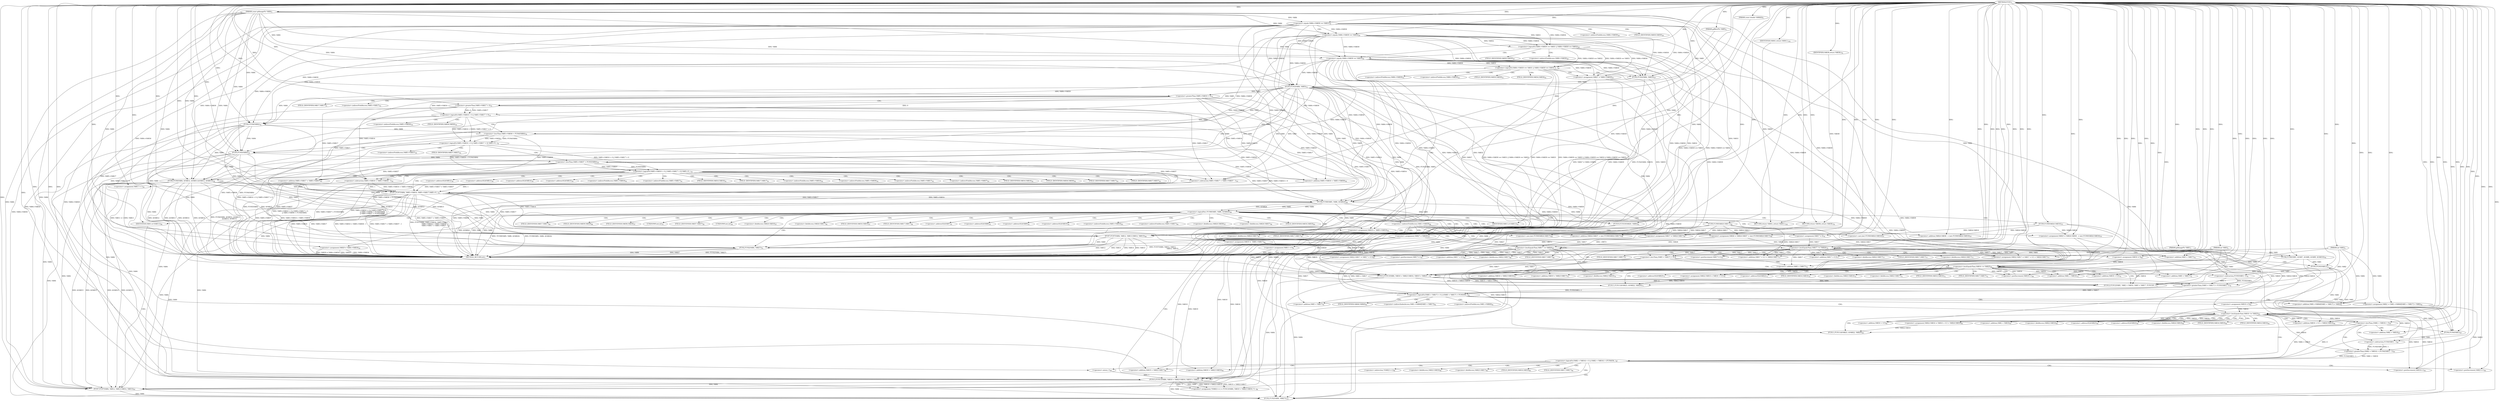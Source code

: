 digraph "FUN1" {  
"8" [label = <(METHOD,FUN1)<SUB>1</SUB>> ]
"413" [label = <(METHOD_RETURN,int)<SUB>1</SUB>> ]
"9" [label = <(PARAM,gdImagePtr VAR1)<SUB>1</SUB>> ]
"10" [label = <(PARAM,int VAR2)<SUB>2</SUB>> ]
"11" [label = <(PARAM,int VAR3)<SUB>2</SUB>> ]
"12" [label = <(PARAM,const gdImagePtr VAR4)<SUB>3</SUB>> ]
"13" [label = <(PARAM,gdRectPtr VAR5)<SUB>4</SUB>> ]
"14" [label = <(PARAM,const double VAR6[6])<SUB>5</SUB>> ]
"21" [label = <(&lt;operator&gt;.assignment,VAR11 = 0)<SUB>8</SUB>> ]
"40" [label = <(&lt;operator&gt;.assignment,VAR27 = VAR28)<SUB>16</SUB>> ]
"76" [label = <(FUN3,FUN3(VAR4, VAR5))<SUB>31</SUB>> ]
"167" [label = <(FUN6,FUN6(VAR1, &amp;VAR7, &amp;VAR8, &amp;VAR9, &amp;VAR10))<SUB>55</SUB>> ]
"177" [label = <(&lt;operator&gt;.assignment,VAR25 = VAR24.VAR36  + (int) FUN9(VAR24.VAR16))<SUB>57</SUB>> ]
"189" [label = <(&lt;operator&gt;.assignment,VAR26 = VAR24.VAR37 + (int) FUN9(VAR24.VAR17))<SUB>58</SUB>> ]
"201" [label = <(FUN10,FUN10(VAR20, VAR6))<SUB>61</SUB>> ]
"204" [label = <(&lt;operator&gt;.assignment,VAR18 =  VAR5-&gt;VAR16)<SUB>63</SUB>> ]
"209" [label = <(&lt;operator&gt;.assignment,VAR19 =  VAR5-&gt;VAR17)<SUB>64</SUB>> ]
"408" [label = <(FUN2,FUN2(VAR4, VAR27))<SUB>101</SUB>> ]
"411" [label = <(RETURN,return VAR41;,return VAR41;)<SUB>102</SUB>> ]
"45" [label = <(&lt;operator&gt;.logicalOr,VAR4-&gt;VAR30 == VAR31 || VAR4-&gt;VAR30 == VAR32 ||...)<SUB>20</SUB>> ]
"80" [label = <(&lt;operator&gt;.logicalOr,VAR5-&gt;VAR16 &gt; 0 || VAR5-&gt;VAR17 &gt; 0
| VAR5-&gt;V...)<SUB>33</SUB>> ]
"146" [label = <(&lt;operator&gt;.logicalNot,!FUN8(VAR5, VAR6, &amp;VAR24))<SUB>46</SUB>> ]
"400" [label = <(IDENTIFIER,VAR11,if (VAR11))<SUB>96</SUB>> ]
"412" [label = <(IDENTIFIER,VAR41,return VAR41;)<SUB>102</SUB>> ]
"63" [label = <(&lt;operator&gt;.assignment,VAR27 = VAR4-&gt;VAR30)<SUB>21</SUB>> ]
"68" [label = <(&lt;operator&gt;.assignment,VAR29 = VAR4-&gt;VAR34)<SUB>22</SUB>> ]
"73" [label = <(FUN2,FUN2(VAR4, VAR35))<SUB>27</SUB>> ]
"106" [label = <(&lt;operator&gt;.assignment,VAR11 = 1)<SUB>36</SUB>> ]
"109" [label = <(FUN6,FUN6(VAR4, &amp;VAR12, &amp;VAR13,
		&amp;VAR14, &amp;VAR15))<SUB>38</SUB>> ]
"119" [label = <(FUN7,FUN7(VAR4, VAR5-&gt;VAR16, VAR5-&gt;VAR17,
			VAR5-&gt;V...)<SUB>41</SUB>> ]
"162" [label = <(FUN2,FUN2(VAR4, VAR27))<SUB>51</SUB>> ]
"165" [label = <(RETURN,return VAR38;,return VAR38;)<SUB>52</SUB>> ]
"179" [label = <(&lt;operator&gt;.addition,VAR24.VAR36  + (int) FUN9(VAR24.VAR16))<SUB>57</SUB>> ]
"191" [label = <(&lt;operator&gt;.addition,VAR24.VAR37 + (int) FUN9(VAR24.VAR17))<SUB>58</SUB>> ]
"402" [label = <(FUN7,FUN7(VAR4, VAR12, VAR13,
				VAR14, VAR15))<SUB>97</SUB>> ]
"46" [label = <(&lt;operator&gt;.logicalOr,VAR4-&gt;VAR30 == VAR31 || VAR4-&gt;VAR30 == VAR32)<SUB>20</SUB>> ]
"57" [label = <(&lt;operator&gt;.equals,VAR4-&gt;VAR30 == VAR33)<SUB>20</SUB>> ]
"81" [label = <(&lt;operator&gt;.logicalOr,VAR5-&gt;VAR16 &gt; 0 || VAR5-&gt;VAR17 &gt; 0
| VAR5-&gt;V...)<SUB>33</SUB>> ]
"99" [label = <(&lt;operator&gt;.lessThan,VAR5-&gt;VAR37 &lt; FUN5(VAR4))<SUB>35</SUB>> ]
"147" [label = <(FUN8,FUN8(VAR5, VAR6, &amp;VAR24))<SUB>46</SUB>> ]
"154" [label = <(IDENTIFIER,VAR11,if (VAR11))<SUB>47</SUB>> ]
"166" [label = <(IDENTIFIER,VAR38,return VAR38;)<SUB>52</SUB>> ]
"183" [label = <(&lt;operator&gt;.cast,(int) FUN9(VAR24.VAR16))<SUB>57</SUB>> ]
"195" [label = <(&lt;operator&gt;.cast,(int) FUN9(VAR24.VAR17))<SUB>58</SUB>> ]
"226" [label = <(&lt;operator&gt;.lessEqualsThan,VAR17 &lt;= VAR26)<SUB>67</SUB>> ]
"229" [label = <(&lt;operator&gt;.postIncrement,VAR17++)<SUB>67</SUB>> ]
"47" [label = <(&lt;operator&gt;.equals,VAR4-&gt;VAR30 == VAR31)<SUB>20</SUB>> ]
"52" [label = <(&lt;operator&gt;.equals,VAR4-&gt;VAR30 == VAR32)<SUB>20</SUB>> ]
"82" [label = <(&lt;operator&gt;.logicalOr,VAR5-&gt;VAR16 &gt; 0 || VAR5-&gt;VAR17 &gt; 0)<SUB>33</SUB>> ]
"93" [label = <(&lt;operator&gt;.lessThan,VAR5-&gt;VAR36 &lt; FUN4(VAR4))<SUB>34</SUB>> ]
"103" [label = <(FUN5,FUN5(VAR4))<SUB>35</SUB>> ]
"127" [label = <(&lt;operator&gt;.subtraction,VAR5-&gt;VAR16 + VAR5-&gt;VAR36 - 1)<SUB>42</SUB>> ]
"136" [label = <(&lt;operator&gt;.subtraction,VAR5-&gt;VAR17 + VAR5-&gt;VAR37 - 1)<SUB>43</SUB>> ]
"156" [label = <(FUN7,FUN7(VAR4, VAR12, VAR13,
					VAR14, VAR15))<SUB>48</SUB>> ]
"185" [label = <(FUN9,FUN9(VAR24.VAR16))<SUB>57</SUB>> ]
"197" [label = <(FUN9,FUN9(VAR24.VAR17))<SUB>58</SUB>> ]
"221" [label = <(&lt;operator&gt;.assignment,VAR17 = VAR24.VAR17)<SUB>67</SUB>> ]
"232" [label = <(&lt;operator&gt;.assignment,VAR22.VAR17 = VAR17 + 0.5)<SUB>68</SUB>> ]
"291" [label = <(&lt;operator&gt;.lessEqualsThan,VAR17 &lt;= VAR26)<SUB>76</SUB>> ]
"294" [label = <(&lt;operator&gt;.postIncrement,VAR17++)<SUB>76</SUB>> ]
"83" [label = <(&lt;operator&gt;.greaterThan,VAR5-&gt;VAR16 &gt; 0)<SUB>33</SUB>> ]
"88" [label = <(&lt;operator&gt;.greaterThan,VAR5-&gt;VAR17 &gt; 0)<SUB>33</SUB>> ]
"97" [label = <(FUN4,FUN4(VAR4))<SUB>34</SUB>> ]
"128" [label = <(&lt;operator&gt;.addition,VAR5-&gt;VAR16 + VAR5-&gt;VAR36)<SUB>42</SUB>> ]
"137" [label = <(&lt;operator&gt;.addition,VAR5-&gt;VAR17 + VAR5-&gt;VAR37)<SUB>43</SUB>> ]
"244" [label = <(&lt;operator&gt;.lessEqualsThan,VAR16 &lt;= VAR25)<SUB>69</SUB>> ]
"247" [label = <(&lt;operator&gt;.postIncrement,VAR16++)<SUB>69</SUB>> ]
"288" [label = <(&lt;operator&gt;.assignment,VAR17 = 0)<SUB>76</SUB>> ]
"297" [label = <(&lt;operator&gt;.assignment,VAR22.VAR17 = VAR17 + 0.5 + VAR24.VAR17)<SUB>77</SUB>> ]
"325" [label = <(&lt;operator&gt;.assignment,VAR21 = VAR1-&gt;VAR40[VAR3 + VAR17] + VAR2)<SUB>81</SUB>> ]
"236" [label = <(&lt;operator&gt;.addition,VAR17 + 0.5)<SUB>68</SUB>> ]
"241" [label = <(&lt;operator&gt;.assignment,VAR16 = 0)<SUB>69</SUB>> ]
"250" [label = <(&lt;operator&gt;.assignment,VAR22.VAR16 = VAR16 + 0.5)<SUB>70</SUB>> ]
"257" [label = <(FUN11,FUN11(&amp;VAR23, &amp;VAR22, VAR20))<SUB>71</SUB>> ]
"263" [label = <(FUN12,FUN12(VAR1, VAR2 + VAR16, VAR3 + VAR17, FUN13(V...)<SUB>72</SUB>> ]
"309" [label = <(&lt;operator&gt;.logicalOr,(VAR3 + VAR17) &lt; 0 || ((VAR3 + VAR17) &gt; FUN5(VA...)<SUB>78</SUB>> ]
"341" [label = <(&lt;operator&gt;.lessEqualsThan,VAR16 &lt;= VAR25)<SUB>83</SUB>> ]
"344" [label = <(&lt;operator&gt;.postIncrement,VAR16++)<SUB>83</SUB>> ]
"301" [label = <(&lt;operator&gt;.addition,VAR17 + 0.5 + VAR24.VAR17)<SUB>77</SUB>> ]
"327" [label = <(&lt;operator&gt;.addition,VAR1-&gt;VAR40[VAR3 + VAR17] + VAR2)<SUB>81</SUB>> ]
"338" [label = <(&lt;operator&gt;.assignment,VAR16 = 0)<SUB>83</SUB>> ]
"347" [label = <(&lt;operator&gt;.assignment,VAR22.VAR16 = VAR16 + 0.5 + VAR24.VAR16)<SUB>84</SUB>> ]
"358" [label = <(FUN11,FUN11(&amp;VAR23, &amp;VAR22, VAR20))<SUB>85</SUB>> ]
"381" [label = <(&lt;operator&gt;.assignment,*(VAR21++) = FUN13(VAR4, VAR18 + VAR23.VAR16, V...)<SUB>90</SUB>> ]
"254" [label = <(&lt;operator&gt;.addition,VAR16 + 0.5)<SUB>70</SUB>> ]
"265" [label = <(&lt;operator&gt;.addition,VAR2 + VAR16)<SUB>72</SUB>> ]
"268" [label = <(&lt;operator&gt;.addition,VAR3 + VAR17)<SUB>72</SUB>> ]
"271" [label = <(FUN13,FUN13(VAR4, VAR18 + VAR23.VAR16, VAR19 + VAR23....)<SUB>72</SUB>> ]
"302" [label = <(&lt;operator&gt;.addition,VAR17 + 0.5)<SUB>77</SUB>> ]
"310" [label = <(&lt;operator&gt;.lessThan,(VAR3 + VAR17) &lt; 0)<SUB>78</SUB>> ]
"315" [label = <(&lt;operator&gt;.greaterThan,(VAR3 + VAR17) &gt; FUN5(VAR1) -1)<SUB>78</SUB>> ]
"365" [label = <(&lt;operator&gt;.logicalOr,(VAR2 + VAR16) &lt; 0 || (VAR2 + VAR16) &gt; (FUN4(VA...)<SUB>87</SUB>> ]
"273" [label = <(&lt;operator&gt;.addition,VAR18 + VAR23.VAR16)<SUB>72</SUB>> ]
"278" [label = <(&lt;operator&gt;.addition,VAR19 + VAR23.VAR17)<SUB>72</SUB>> ]
"311" [label = <(&lt;operator&gt;.addition,VAR3 + VAR17)<SUB>78</SUB>> ]
"316" [label = <(&lt;operator&gt;.addition,VAR3 + VAR17)<SUB>78</SUB>> ]
"319" [label = <(&lt;operator&gt;.subtraction,FUN5(VAR1) -1)<SUB>78</SUB>> ]
"332" [label = <(&lt;operator&gt;.addition,VAR3 + VAR17)<SUB>81</SUB>> ]
"351" [label = <(&lt;operator&gt;.addition,VAR16 + 0.5 + VAR24.VAR16)<SUB>84</SUB>> ]
"385" [label = <(FUN13,FUN13(VAR4, VAR18 + VAR23.VAR16, VAR19 + VAR23....)<SUB>90</SUB>> ]
"320" [label = <(FUN5,FUN5(VAR1))<SUB>78</SUB>> ]
"352" [label = <(&lt;operator&gt;.addition,VAR16 + 0.5)<SUB>84</SUB>> ]
"366" [label = <(&lt;operator&gt;.lessThan,(VAR2 + VAR16) &lt; 0)<SUB>87</SUB>> ]
"371" [label = <(&lt;operator&gt;.greaterThan,(VAR2 + VAR16) &gt; (FUN4(VAR1) - 1))<SUB>87</SUB>> ]
"383" [label = <(&lt;operator&gt;.postIncrement,VAR21++)<SUB>90</SUB>> ]
"387" [label = <(&lt;operator&gt;.addition,VAR18 + VAR23.VAR16)<SUB>90</SUB>> ]
"392" [label = <(&lt;operator&gt;.addition,VAR19 + VAR23.VAR17)<SUB>90</SUB>> ]
"397" [label = <(&lt;operator&gt;.minus,-1)<SUB>90</SUB>> ]
"367" [label = <(&lt;operator&gt;.addition,VAR2 + VAR16)<SUB>87</SUB>> ]
"372" [label = <(&lt;operator&gt;.addition,VAR2 + VAR16)<SUB>87</SUB>> ]
"375" [label = <(&lt;operator&gt;.subtraction,FUN4(VAR1) - 1)<SUB>87</SUB>> ]
"376" [label = <(FUN4,FUN4(VAR1))<SUB>87</SUB>> ]
"169" [label = <(&lt;operator&gt;.addressOf,&amp;VAR7)<SUB>55</SUB>> ]
"171" [label = <(&lt;operator&gt;.addressOf,&amp;VAR8)<SUB>55</SUB>> ]
"173" [label = <(&lt;operator&gt;.addressOf,&amp;VAR9)<SUB>55</SUB>> ]
"175" [label = <(&lt;operator&gt;.addressOf,&amp;VAR10)<SUB>55</SUB>> ]
"206" [label = <(&lt;operator&gt;.indirectFieldAccess,VAR5-&gt;VAR16)<SUB>63</SUB>> ]
"211" [label = <(&lt;operator&gt;.indirectFieldAccess,VAR5-&gt;VAR17)<SUB>64</SUB>> ]
"215" [label = <(&lt;operator&gt;.indirectFieldAccess,VAR1-&gt;VAR39)<SUB>66</SUB>> ]
"180" [label = <(&lt;operator&gt;.fieldAccess,VAR24.VAR36)<SUB>57</SUB>> ]
"192" [label = <(&lt;operator&gt;.fieldAccess,VAR24.VAR37)<SUB>58</SUB>> ]
"208" [label = <(FIELD_IDENTIFIER,VAR16,VAR16)<SUB>63</SUB>> ]
"213" [label = <(FIELD_IDENTIFIER,VAR17,VAR17)<SUB>64</SUB>> ]
"217" [label = <(FIELD_IDENTIFIER,VAR39,VAR39)<SUB>66</SUB>> ]
"58" [label = <(&lt;operator&gt;.indirectFieldAccess,VAR4-&gt;VAR30)<SUB>20</SUB>> ]
"65" [label = <(&lt;operator&gt;.indirectFieldAccess,VAR4-&gt;VAR30)<SUB>21</SUB>> ]
"70" [label = <(&lt;operator&gt;.indirectFieldAccess,VAR4-&gt;VAR34)<SUB>22</SUB>> ]
"100" [label = <(&lt;operator&gt;.indirectFieldAccess,VAR5-&gt;VAR37)<SUB>35</SUB>> ]
"111" [label = <(&lt;operator&gt;.addressOf,&amp;VAR12)<SUB>38</SUB>> ]
"113" [label = <(&lt;operator&gt;.addressOf,&amp;VAR13)<SUB>38</SUB>> ]
"115" [label = <(&lt;operator&gt;.addressOf,&amp;VAR14)<SUB>39</SUB>> ]
"117" [label = <(&lt;operator&gt;.addressOf,&amp;VAR15)<SUB>39</SUB>> ]
"121" [label = <(&lt;operator&gt;.indirectFieldAccess,VAR5-&gt;VAR16)<SUB>41</SUB>> ]
"124" [label = <(&lt;operator&gt;.indirectFieldAccess,VAR5-&gt;VAR17)<SUB>41</SUB>> ]
"182" [label = <(FIELD_IDENTIFIER,VAR36,VAR36)<SUB>57</SUB>> ]
"184" [label = <(UNKNOWN,int,int)<SUB>57</SUB>> ]
"194" [label = <(FIELD_IDENTIFIER,VAR37,VAR37)<SUB>58</SUB>> ]
"196" [label = <(UNKNOWN,int,int)<SUB>58</SUB>> ]
"53" [label = <(&lt;operator&gt;.indirectFieldAccess,VAR4-&gt;VAR30)<SUB>20</SUB>> ]
"60" [label = <(FIELD_IDENTIFIER,VAR30,VAR30)<SUB>20</SUB>> ]
"67" [label = <(FIELD_IDENTIFIER,VAR30,VAR30)<SUB>21</SUB>> ]
"72" [label = <(FIELD_IDENTIFIER,VAR34,VAR34)<SUB>22</SUB>> ]
"94" [label = <(&lt;operator&gt;.indirectFieldAccess,VAR5-&gt;VAR36)<SUB>34</SUB>> ]
"102" [label = <(FIELD_IDENTIFIER,VAR37,VAR37)<SUB>35</SUB>> ]
"123" [label = <(FIELD_IDENTIFIER,VAR16,VAR16)<SUB>41</SUB>> ]
"126" [label = <(FIELD_IDENTIFIER,VAR17,VAR17)<SUB>41</SUB>> ]
"186" [label = <(&lt;operator&gt;.fieldAccess,VAR24.VAR16)<SUB>57</SUB>> ]
"198" [label = <(&lt;operator&gt;.fieldAccess,VAR24.VAR17)<SUB>58</SUB>> ]
"55" [label = <(FIELD_IDENTIFIER,VAR30,VAR30)<SUB>20</SUB>> ]
"89" [label = <(&lt;operator&gt;.indirectFieldAccess,VAR5-&gt;VAR17)<SUB>33</SUB>> ]
"96" [label = <(FIELD_IDENTIFIER,VAR36,VAR36)<SUB>34</SUB>> ]
"129" [label = <(&lt;operator&gt;.indirectFieldAccess,VAR5-&gt;VAR16)<SUB>42</SUB>> ]
"132" [label = <(&lt;operator&gt;.indirectFieldAccess,VAR5-&gt;VAR36)<SUB>42</SUB>> ]
"138" [label = <(&lt;operator&gt;.indirectFieldAccess,VAR5-&gt;VAR17)<SUB>43</SUB>> ]
"141" [label = <(&lt;operator&gt;.indirectFieldAccess,VAR5-&gt;VAR37)<SUB>43</SUB>> ]
"188" [label = <(FIELD_IDENTIFIER,VAR16,VAR16)<SUB>57</SUB>> ]
"200" [label = <(FIELD_IDENTIFIER,VAR17,VAR17)<SUB>58</SUB>> ]
"223" [label = <(&lt;operator&gt;.fieldAccess,VAR24.VAR17)<SUB>67</SUB>> ]
"233" [label = <(&lt;operator&gt;.fieldAccess,VAR22.VAR17)<SUB>68</SUB>> ]
"91" [label = <(FIELD_IDENTIFIER,VAR17,VAR17)<SUB>33</SUB>> ]
"131" [label = <(FIELD_IDENTIFIER,VAR16,VAR16)<SUB>42</SUB>> ]
"134" [label = <(FIELD_IDENTIFIER,VAR36,VAR36)<SUB>42</SUB>> ]
"140" [label = <(FIELD_IDENTIFIER,VAR17,VAR17)<SUB>43</SUB>> ]
"143" [label = <(FIELD_IDENTIFIER,VAR37,VAR37)<SUB>43</SUB>> ]
"225" [label = <(FIELD_IDENTIFIER,VAR17,VAR17)<SUB>67</SUB>> ]
"235" [label = <(FIELD_IDENTIFIER,VAR17,VAR17)<SUB>68</SUB>> ]
"298" [label = <(&lt;operator&gt;.fieldAccess,VAR22.VAR17)<SUB>77</SUB>> ]
"251" [label = <(&lt;operator&gt;.fieldAccess,VAR22.VAR16)<SUB>70</SUB>> ]
"258" [label = <(&lt;operator&gt;.addressOf,&amp;VAR23)<SUB>71</SUB>> ]
"260" [label = <(&lt;operator&gt;.addressOf,&amp;VAR22)<SUB>71</SUB>> ]
"300" [label = <(FIELD_IDENTIFIER,VAR17,VAR17)<SUB>77</SUB>> ]
"305" [label = <(&lt;operator&gt;.fieldAccess,VAR24.VAR17)<SUB>77</SUB>> ]
"328" [label = <(&lt;operator&gt;.indirectIndexAccess,VAR1-&gt;VAR40[VAR3 + VAR17])<SUB>81</SUB>> ]
"253" [label = <(FIELD_IDENTIFIER,VAR16,VAR16)<SUB>70</SUB>> ]
"307" [label = <(FIELD_IDENTIFIER,VAR17,VAR17)<SUB>77</SUB>> ]
"329" [label = <(&lt;operator&gt;.indirectFieldAccess,VAR1-&gt;VAR40)<SUB>81</SUB>> ]
"348" [label = <(&lt;operator&gt;.fieldAccess,VAR22.VAR16)<SUB>84</SUB>> ]
"359" [label = <(&lt;operator&gt;.addressOf,&amp;VAR23)<SUB>85</SUB>> ]
"361" [label = <(&lt;operator&gt;.addressOf,&amp;VAR22)<SUB>85</SUB>> ]
"382" [label = <(&lt;operator&gt;.indirection,*(VAR21++))<SUB>90</SUB>> ]
"275" [label = <(&lt;operator&gt;.fieldAccess,VAR23.VAR16)<SUB>72</SUB>> ]
"280" [label = <(&lt;operator&gt;.fieldAccess,VAR23.VAR17)<SUB>72</SUB>> ]
"331" [label = <(FIELD_IDENTIFIER,VAR40,VAR40)<SUB>81</SUB>> ]
"350" [label = <(FIELD_IDENTIFIER,VAR16,VAR16)<SUB>84</SUB>> ]
"355" [label = <(&lt;operator&gt;.fieldAccess,VAR24.VAR16)<SUB>84</SUB>> ]
"277" [label = <(FIELD_IDENTIFIER,VAR16,VAR16)<SUB>72</SUB>> ]
"282" [label = <(FIELD_IDENTIFIER,VAR17,VAR17)<SUB>72</SUB>> ]
"357" [label = <(FIELD_IDENTIFIER,VAR16,VAR16)<SUB>84</SUB>> ]
"389" [label = <(&lt;operator&gt;.fieldAccess,VAR23.VAR16)<SUB>90</SUB>> ]
"394" [label = <(&lt;operator&gt;.fieldAccess,VAR23.VAR17)<SUB>90</SUB>> ]
"391" [label = <(FIELD_IDENTIFIER,VAR16,VAR16)<SUB>90</SUB>> ]
"396" [label = <(FIELD_IDENTIFIER,VAR17,VAR17)<SUB>90</SUB>> ]
  "411" -> "413"  [ label = "DDG: &lt;RET&gt;"] 
  "165" -> "413"  [ label = "DDG: &lt;RET&gt;"] 
  "9" -> "413"  [ label = "DDG: VAR1"] 
  "10" -> "413"  [ label = "DDG: VAR2"] 
  "11" -> "413"  [ label = "DDG: VAR3"] 
  "21" -> "413"  [ label = "DDG: VAR11"] 
  "21" -> "413"  [ label = "DDG: VAR11 = 0"] 
  "40" -> "413"  [ label = "DDG: VAR27 = VAR28"] 
  "47" -> "413"  [ label = "DDG: VAR4-&gt;VAR30"] 
  "46" -> "413"  [ label = "DDG: VAR4-&gt;VAR30 == VAR31"] 
  "52" -> "413"  [ label = "DDG: VAR4-&gt;VAR30"] 
  "46" -> "413"  [ label = "DDG: VAR4-&gt;VAR30 == VAR32"] 
  "45" -> "413"  [ label = "DDG: VAR4-&gt;VAR30 == VAR31 || VAR4-&gt;VAR30 == VAR32"] 
  "57" -> "413"  [ label = "DDG: VAR4-&gt;VAR30"] 
  "45" -> "413"  [ label = "DDG: VAR4-&gt;VAR30 == VAR33"] 
  "45" -> "413"  [ label = "DDG: VAR4-&gt;VAR30 == VAR31 || VAR4-&gt;VAR30 == VAR32 || VAR4-&gt;VAR30 == VAR33"] 
  "63" -> "413"  [ label = "DDG: VAR4-&gt;VAR30"] 
  "63" -> "413"  [ label = "DDG: VAR27 = VAR4-&gt;VAR30"] 
  "68" -> "413"  [ label = "DDG: VAR29"] 
  "68" -> "413"  [ label = "DDG: VAR4-&gt;VAR34"] 
  "68" -> "413"  [ label = "DDG: VAR29 = VAR4-&gt;VAR34"] 
  "73" -> "413"  [ label = "DDG: FUN2(VAR4, VAR35)"] 
  "76" -> "413"  [ label = "DDG: FUN3(VAR4, VAR5)"] 
  "83" -> "413"  [ label = "DDG: VAR5-&gt;VAR16"] 
  "82" -> "413"  [ label = "DDG: VAR5-&gt;VAR16 &gt; 0"] 
  "88" -> "413"  [ label = "DDG: VAR5-&gt;VAR17"] 
  "82" -> "413"  [ label = "DDG: VAR5-&gt;VAR17 &gt; 0"] 
  "81" -> "413"  [ label = "DDG: VAR5-&gt;VAR16 &gt; 0 || VAR5-&gt;VAR17 &gt; 0"] 
  "93" -> "413"  [ label = "DDG: VAR5-&gt;VAR36"] 
  "93" -> "413"  [ label = "DDG: FUN4(VAR4)"] 
  "81" -> "413"  [ label = "DDG: VAR5-&gt;VAR36 &lt; FUN4(VAR4)"] 
  "80" -> "413"  [ label = "DDG: VAR5-&gt;VAR16 &gt; 0 || VAR5-&gt;VAR17 &gt; 0
		|| VAR5-&gt;VAR36 &lt; FUN4(VAR4)"] 
  "99" -> "413"  [ label = "DDG: VAR5-&gt;VAR37"] 
  "99" -> "413"  [ label = "DDG: FUN5(VAR4)"] 
  "80" -> "413"  [ label = "DDG: VAR5-&gt;VAR37 &lt; FUN5(VAR4)"] 
  "80" -> "413"  [ label = "DDG: VAR5-&gt;VAR16 &gt; 0 || VAR5-&gt;VAR17 &gt; 0
		|| VAR5-&gt;VAR36 &lt; FUN4(VAR4)
		|| VAR5-&gt;VAR37 &lt; FUN5(VAR4)"] 
  "106" -> "413"  [ label = "DDG: VAR11"] 
  "106" -> "413"  [ label = "DDG: VAR11 = 1"] 
  "109" -> "413"  [ label = "DDG: &amp;VAR12"] 
  "109" -> "413"  [ label = "DDG: &amp;VAR13"] 
  "109" -> "413"  [ label = "DDG: &amp;VAR14"] 
  "109" -> "413"  [ label = "DDG: &amp;VAR15"] 
  "109" -> "413"  [ label = "DDG: FUN6(VAR4, &amp;VAR12, &amp;VAR13,
		&amp;VAR14, &amp;VAR15)"] 
  "119" -> "413"  [ label = "DDG: VAR5-&gt;VAR16"] 
  "119" -> "413"  [ label = "DDG: VAR5-&gt;VAR17"] 
  "128" -> "413"  [ label = "DDG: VAR5-&gt;VAR36"] 
  "127" -> "413"  [ label = "DDG: VAR5-&gt;VAR16 + VAR5-&gt;VAR36"] 
  "119" -> "413"  [ label = "DDG: VAR5-&gt;VAR16 + VAR5-&gt;VAR36 - 1"] 
  "137" -> "413"  [ label = "DDG: VAR5-&gt;VAR37"] 
  "136" -> "413"  [ label = "DDG: VAR5-&gt;VAR17 + VAR5-&gt;VAR37"] 
  "119" -> "413"  [ label = "DDG: VAR5-&gt;VAR17 + VAR5-&gt;VAR37 - 1"] 
  "119" -> "413"  [ label = "DDG: FUN7(VAR4, VAR5-&gt;VAR16, VAR5-&gt;VAR17,
			VAR5-&gt;VAR16 + VAR5-&gt;VAR36 - 1,
			VAR5-&gt;VAR17 + VAR5-&gt;VAR37 - 1)"] 
  "147" -> "413"  [ label = "DDG: VAR5"] 
  "147" -> "413"  [ label = "DDG: VAR6"] 
  "147" -> "413"  [ label = "DDG: &amp;VAR24"] 
  "146" -> "413"  [ label = "DDG: FUN8(VAR5, VAR6, &amp;VAR24)"] 
  "146" -> "413"  [ label = "DDG: !FUN8(VAR5, VAR6, &amp;VAR24)"] 
  "156" -> "413"  [ label = "DDG: VAR12"] 
  "156" -> "413"  [ label = "DDG: VAR13"] 
  "156" -> "413"  [ label = "DDG: VAR14"] 
  "156" -> "413"  [ label = "DDG: VAR15"] 
  "156" -> "413"  [ label = "DDG: FUN7(VAR4, VAR12, VAR13,
					VAR14, VAR15)"] 
  "162" -> "413"  [ label = "DDG: VAR4"] 
  "162" -> "413"  [ label = "DDG: VAR27"] 
  "162" -> "413"  [ label = "DDG: FUN2(VAR4, VAR27)"] 
  "47" -> "413"  [ label = "DDG: VAR31"] 
  "40" -> "413"  [ label = "DDG: VAR28"] 
  "57" -> "413"  [ label = "DDG: VAR33"] 
  "52" -> "413"  [ label = "DDG: VAR32"] 
  "73" -> "413"  [ label = "DDG: VAR35"] 
  "8" -> "9"  [ label = "DDG: "] 
  "8" -> "10"  [ label = "DDG: "] 
  "8" -> "11"  [ label = "DDG: "] 
  "8" -> "12"  [ label = "DDG: "] 
  "8" -> "13"  [ label = "DDG: "] 
  "8" -> "14"  [ label = "DDG: "] 
  "8" -> "21"  [ label = "DDG: "] 
  "8" -> "40"  [ label = "DDG: "] 
  "8" -> "177"  [ label = "DDG: "] 
  "185" -> "177"  [ label = "DDG: VAR24.VAR16"] 
  "8" -> "189"  [ label = "DDG: "] 
  "197" -> "189"  [ label = "DDG: VAR24.VAR17"] 
  "83" -> "204"  [ label = "DDG: VAR5-&gt;VAR16"] 
  "119" -> "204"  [ label = "DDG: VAR5-&gt;VAR16"] 
  "147" -> "204"  [ label = "DDG: VAR5"] 
  "88" -> "209"  [ label = "DDG: VAR5-&gt;VAR17"] 
  "119" -> "209"  [ label = "DDG: VAR5-&gt;VAR17"] 
  "147" -> "209"  [ label = "DDG: VAR5"] 
  "412" -> "411"  [ label = "DDG: VAR41"] 
  "8" -> "411"  [ label = "DDG: "] 
  "12" -> "76"  [ label = "DDG: VAR4"] 
  "47" -> "76"  [ label = "DDG: VAR4-&gt;VAR30"] 
  "52" -> "76"  [ label = "DDG: VAR4-&gt;VAR30"] 
  "57" -> "76"  [ label = "DDG: VAR4-&gt;VAR30"] 
  "73" -> "76"  [ label = "DDG: VAR4"] 
  "8" -> "76"  [ label = "DDG: "] 
  "13" -> "76"  [ label = "DDG: VAR5"] 
  "9" -> "167"  [ label = "DDG: VAR1"] 
  "8" -> "167"  [ label = "DDG: "] 
  "8" -> "201"  [ label = "DDG: "] 
  "147" -> "201"  [ label = "DDG: VAR6"] 
  "8" -> "400"  [ label = "DDG: "] 
  "47" -> "408"  [ label = "DDG: VAR4-&gt;VAR30"] 
  "52" -> "408"  [ label = "DDG: VAR4-&gt;VAR30"] 
  "57" -> "408"  [ label = "DDG: VAR4-&gt;VAR30"] 
  "76" -> "408"  [ label = "DDG: VAR4"] 
  "97" -> "408"  [ label = "DDG: VAR4"] 
  "103" -> "408"  [ label = "DDG: VAR4"] 
  "119" -> "408"  [ label = "DDG: VAR4"] 
  "385" -> "408"  [ label = "DDG: VAR4"] 
  "402" -> "408"  [ label = "DDG: VAR4"] 
  "271" -> "408"  [ label = "DDG: VAR4"] 
  "8" -> "408"  [ label = "DDG: "] 
  "12" -> "408"  [ label = "DDG: VAR4"] 
  "40" -> "408"  [ label = "DDG: VAR27"] 
  "63" -> "408"  [ label = "DDG: VAR27"] 
  "8" -> "412"  [ label = "DDG: "] 
  "46" -> "45"  [ label = "DDG: VAR4-&gt;VAR30 == VAR31"] 
  "46" -> "45"  [ label = "DDG: VAR4-&gt;VAR30 == VAR32"] 
  "57" -> "45"  [ label = "DDG: VAR4-&gt;VAR30"] 
  "57" -> "45"  [ label = "DDG: VAR33"] 
  "12" -> "63"  [ label = "DDG: VAR4"] 
  "47" -> "63"  [ label = "DDG: VAR4-&gt;VAR30"] 
  "52" -> "63"  [ label = "DDG: VAR4-&gt;VAR30"] 
  "57" -> "63"  [ label = "DDG: VAR4-&gt;VAR30"] 
  "12" -> "68"  [ label = "DDG: VAR4"] 
  "81" -> "80"  [ label = "DDG: VAR5-&gt;VAR16 &gt; 0 || VAR5-&gt;VAR17 &gt; 0"] 
  "81" -> "80"  [ label = "DDG: VAR5-&gt;VAR36 &lt; FUN4(VAR4)"] 
  "99" -> "80"  [ label = "DDG: VAR5-&gt;VAR37"] 
  "99" -> "80"  [ label = "DDG: FUN5(VAR4)"] 
  "8" -> "106"  [ label = "DDG: "] 
  "147" -> "146"  [ label = "DDG: VAR5"] 
  "147" -> "146"  [ label = "DDG: VAR6"] 
  "147" -> "146"  [ label = "DDG: &amp;VAR24"] 
  "166" -> "165"  [ label = "DDG: VAR38"] 
  "8" -> "165"  [ label = "DDG: "] 
  "8" -> "179"  [ label = "DDG: "] 
  "185" -> "179"  [ label = "DDG: VAR24.VAR16"] 
  "8" -> "191"  [ label = "DDG: "] 
  "197" -> "191"  [ label = "DDG: VAR24.VAR17"] 
  "47" -> "46"  [ label = "DDG: VAR4-&gt;VAR30"] 
  "47" -> "46"  [ label = "DDG: VAR31"] 
  "52" -> "46"  [ label = "DDG: VAR4-&gt;VAR30"] 
  "52" -> "46"  [ label = "DDG: VAR32"] 
  "12" -> "57"  [ label = "DDG: VAR4"] 
  "47" -> "57"  [ label = "DDG: VAR4-&gt;VAR30"] 
  "52" -> "57"  [ label = "DDG: VAR4-&gt;VAR30"] 
  "8" -> "57"  [ label = "DDG: "] 
  "12" -> "73"  [ label = "DDG: VAR4"] 
  "8" -> "73"  [ label = "DDG: "] 
  "47" -> "73"  [ label = "DDG: VAR4-&gt;VAR30"] 
  "52" -> "73"  [ label = "DDG: VAR4-&gt;VAR30"] 
  "57" -> "73"  [ label = "DDG: VAR4-&gt;VAR30"] 
  "82" -> "81"  [ label = "DDG: VAR5-&gt;VAR16 &gt; 0"] 
  "82" -> "81"  [ label = "DDG: VAR5-&gt;VAR17 &gt; 0"] 
  "93" -> "81"  [ label = "DDG: VAR5-&gt;VAR36"] 
  "93" -> "81"  [ label = "DDG: FUN4(VAR4)"] 
  "76" -> "99"  [ label = "DDG: VAR5"] 
  "103" -> "99"  [ label = "DDG: VAR4"] 
  "47" -> "109"  [ label = "DDG: VAR4-&gt;VAR30"] 
  "52" -> "109"  [ label = "DDG: VAR4-&gt;VAR30"] 
  "57" -> "109"  [ label = "DDG: VAR4-&gt;VAR30"] 
  "76" -> "109"  [ label = "DDG: VAR4"] 
  "97" -> "109"  [ label = "DDG: VAR4"] 
  "103" -> "109"  [ label = "DDG: VAR4"] 
  "8" -> "109"  [ label = "DDG: "] 
  "12" -> "109"  [ label = "DDG: VAR4"] 
  "47" -> "119"  [ label = "DDG: VAR4-&gt;VAR30"] 
  "52" -> "119"  [ label = "DDG: VAR4-&gt;VAR30"] 
  "57" -> "119"  [ label = "DDG: VAR4-&gt;VAR30"] 
  "109" -> "119"  [ label = "DDG: VAR4"] 
  "8" -> "119"  [ label = "DDG: "] 
  "12" -> "119"  [ label = "DDG: VAR4"] 
  "76" -> "119"  [ label = "DDG: VAR5"] 
  "83" -> "119"  [ label = "DDG: VAR5-&gt;VAR16"] 
  "88" -> "119"  [ label = "DDG: VAR5-&gt;VAR17"] 
  "127" -> "119"  [ label = "DDG: VAR5-&gt;VAR16 + VAR5-&gt;VAR36"] 
  "127" -> "119"  [ label = "DDG: 1"] 
  "136" -> "119"  [ label = "DDG: VAR5-&gt;VAR17 + VAR5-&gt;VAR37"] 
  "136" -> "119"  [ label = "DDG: 1"] 
  "76" -> "147"  [ label = "DDG: VAR5"] 
  "83" -> "147"  [ label = "DDG: VAR5-&gt;VAR16"] 
  "88" -> "147"  [ label = "DDG: VAR5-&gt;VAR17"] 
  "93" -> "147"  [ label = "DDG: VAR5-&gt;VAR36"] 
  "99" -> "147"  [ label = "DDG: VAR5-&gt;VAR37"] 
  "119" -> "147"  [ label = "DDG: VAR5-&gt;VAR16"] 
  "119" -> "147"  [ label = "DDG: VAR5-&gt;VAR17"] 
  "8" -> "147"  [ label = "DDG: "] 
  "14" -> "147"  [ label = "DDG: VAR6"] 
  "8" -> "154"  [ label = "DDG: "] 
  "47" -> "162"  [ label = "DDG: VAR4-&gt;VAR30"] 
  "52" -> "162"  [ label = "DDG: VAR4-&gt;VAR30"] 
  "57" -> "162"  [ label = "DDG: VAR4-&gt;VAR30"] 
  "76" -> "162"  [ label = "DDG: VAR4"] 
  "97" -> "162"  [ label = "DDG: VAR4"] 
  "103" -> "162"  [ label = "DDG: VAR4"] 
  "119" -> "162"  [ label = "DDG: VAR4"] 
  "156" -> "162"  [ label = "DDG: VAR4"] 
  "8" -> "162"  [ label = "DDG: "] 
  "12" -> "162"  [ label = "DDG: VAR4"] 
  "40" -> "162"  [ label = "DDG: VAR27"] 
  "63" -> "162"  [ label = "DDG: VAR27"] 
  "8" -> "166"  [ label = "DDG: "] 
  "185" -> "183"  [ label = "DDG: VAR24.VAR16"] 
  "197" -> "195"  [ label = "DDG: VAR24.VAR17"] 
  "47" -> "402"  [ label = "DDG: VAR4-&gt;VAR30"] 
  "52" -> "402"  [ label = "DDG: VAR4-&gt;VAR30"] 
  "57" -> "402"  [ label = "DDG: VAR4-&gt;VAR30"] 
  "76" -> "402"  [ label = "DDG: VAR4"] 
  "97" -> "402"  [ label = "DDG: VAR4"] 
  "103" -> "402"  [ label = "DDG: VAR4"] 
  "119" -> "402"  [ label = "DDG: VAR4"] 
  "385" -> "402"  [ label = "DDG: VAR4"] 
  "271" -> "402"  [ label = "DDG: VAR4"] 
  "8" -> "402"  [ label = "DDG: "] 
  "12" -> "402"  [ label = "DDG: VAR4"] 
  "109" -> "402"  [ label = "DDG: &amp;VAR12"] 
  "109" -> "402"  [ label = "DDG: &amp;VAR13"] 
  "109" -> "402"  [ label = "DDG: &amp;VAR14"] 
  "109" -> "402"  [ label = "DDG: &amp;VAR15"] 
  "12" -> "47"  [ label = "DDG: VAR4"] 
  "8" -> "47"  [ label = "DDG: "] 
  "12" -> "52"  [ label = "DDG: VAR4"] 
  "47" -> "52"  [ label = "DDG: VAR4-&gt;VAR30"] 
  "8" -> "52"  [ label = "DDG: "] 
  "83" -> "82"  [ label = "DDG: VAR5-&gt;VAR16"] 
  "83" -> "82"  [ label = "DDG: 0"] 
  "88" -> "82"  [ label = "DDG: VAR5-&gt;VAR17"] 
  "88" -> "82"  [ label = "DDG: 0"] 
  "76" -> "93"  [ label = "DDG: VAR5"] 
  "97" -> "93"  [ label = "DDG: VAR4"] 
  "47" -> "103"  [ label = "DDG: VAR4-&gt;VAR30"] 
  "52" -> "103"  [ label = "DDG: VAR4-&gt;VAR30"] 
  "57" -> "103"  [ label = "DDG: VAR4-&gt;VAR30"] 
  "76" -> "103"  [ label = "DDG: VAR4"] 
  "97" -> "103"  [ label = "DDG: VAR4"] 
  "8" -> "103"  [ label = "DDG: "] 
  "12" -> "103"  [ label = "DDG: VAR4"] 
  "76" -> "127"  [ label = "DDG: VAR5"] 
  "83" -> "127"  [ label = "DDG: VAR5-&gt;VAR16"] 
  "93" -> "127"  [ label = "DDG: VAR5-&gt;VAR36"] 
  "8" -> "127"  [ label = "DDG: "] 
  "76" -> "136"  [ label = "DDG: VAR5"] 
  "88" -> "136"  [ label = "DDG: VAR5-&gt;VAR17"] 
  "99" -> "136"  [ label = "DDG: VAR5-&gt;VAR37"] 
  "8" -> "136"  [ label = "DDG: "] 
  "8" -> "185"  [ label = "DDG: "] 
  "8" -> "197"  [ label = "DDG: "] 
  "197" -> "221"  [ label = "DDG: VAR24.VAR17"] 
  "8" -> "221"  [ label = "DDG: "] 
  "221" -> "226"  [ label = "DDG: VAR17"] 
  "229" -> "226"  [ label = "DDG: VAR17"] 
  "8" -> "226"  [ label = "DDG: "] 
  "189" -> "226"  [ label = "DDG: VAR26"] 
  "8" -> "229"  [ label = "DDG: "] 
  "226" -> "229"  [ label = "DDG: VAR17"] 
  "226" -> "232"  [ label = "DDG: VAR17"] 
  "8" -> "232"  [ label = "DDG: "] 
  "76" -> "83"  [ label = "DDG: VAR5"] 
  "8" -> "83"  [ label = "DDG: "] 
  "76" -> "88"  [ label = "DDG: VAR5"] 
  "8" -> "88"  [ label = "DDG: "] 
  "47" -> "97"  [ label = "DDG: VAR4-&gt;VAR30"] 
  "52" -> "97"  [ label = "DDG: VAR4-&gt;VAR30"] 
  "57" -> "97"  [ label = "DDG: VAR4-&gt;VAR30"] 
  "76" -> "97"  [ label = "DDG: VAR4"] 
  "8" -> "97"  [ label = "DDG: "] 
  "12" -> "97"  [ label = "DDG: VAR4"] 
  "76" -> "128"  [ label = "DDG: VAR5"] 
  "83" -> "128"  [ label = "DDG: VAR5-&gt;VAR16"] 
  "93" -> "128"  [ label = "DDG: VAR5-&gt;VAR36"] 
  "76" -> "137"  [ label = "DDG: VAR5"] 
  "88" -> "137"  [ label = "DDG: VAR5-&gt;VAR17"] 
  "99" -> "137"  [ label = "DDG: VAR5-&gt;VAR37"] 
  "47" -> "156"  [ label = "DDG: VAR4-&gt;VAR30"] 
  "52" -> "156"  [ label = "DDG: VAR4-&gt;VAR30"] 
  "57" -> "156"  [ label = "DDG: VAR4-&gt;VAR30"] 
  "76" -> "156"  [ label = "DDG: VAR4"] 
  "97" -> "156"  [ label = "DDG: VAR4"] 
  "103" -> "156"  [ label = "DDG: VAR4"] 
  "119" -> "156"  [ label = "DDG: VAR4"] 
  "8" -> "156"  [ label = "DDG: "] 
  "12" -> "156"  [ label = "DDG: VAR4"] 
  "109" -> "156"  [ label = "DDG: &amp;VAR12"] 
  "109" -> "156"  [ label = "DDG: &amp;VAR13"] 
  "109" -> "156"  [ label = "DDG: &amp;VAR14"] 
  "109" -> "156"  [ label = "DDG: &amp;VAR15"] 
  "8" -> "288"  [ label = "DDG: "] 
  "288" -> "291"  [ label = "DDG: VAR17"] 
  "294" -> "291"  [ label = "DDG: VAR17"] 
  "8" -> "291"  [ label = "DDG: "] 
  "189" -> "291"  [ label = "DDG: VAR26"] 
  "8" -> "294"  [ label = "DDG: "] 
  "291" -> "294"  [ label = "DDG: VAR17"] 
  "291" -> "297"  [ label = "DDG: VAR17"] 
  "8" -> "297"  [ label = "DDG: "] 
  "197" -> "297"  [ label = "DDG: VAR24.VAR17"] 
  "10" -> "325"  [ label = "DDG: VAR2"] 
  "8" -> "325"  [ label = "DDG: "] 
  "226" -> "236"  [ label = "DDG: VAR17"] 
  "8" -> "236"  [ label = "DDG: "] 
  "8" -> "241"  [ label = "DDG: "] 
  "241" -> "244"  [ label = "DDG: VAR16"] 
  "247" -> "244"  [ label = "DDG: VAR16"] 
  "8" -> "244"  [ label = "DDG: "] 
  "177" -> "244"  [ label = "DDG: VAR25"] 
  "8" -> "247"  [ label = "DDG: "] 
  "244" -> "247"  [ label = "DDG: VAR16"] 
  "244" -> "250"  [ label = "DDG: VAR16"] 
  "8" -> "250"  [ label = "DDG: "] 
  "8" -> "257"  [ label = "DDG: "] 
  "232" -> "257"  [ label = "DDG: VAR22.VAR17"] 
  "250" -> "257"  [ label = "DDG: VAR22.VAR16"] 
  "201" -> "257"  [ label = "DDG: VAR20"] 
  "167" -> "263"  [ label = "DDG: VAR1"] 
  "8" -> "263"  [ label = "DDG: "] 
  "10" -> "263"  [ label = "DDG: VAR2"] 
  "244" -> "263"  [ label = "DDG: VAR16"] 
  "11" -> "263"  [ label = "DDG: VAR3"] 
  "226" -> "263"  [ label = "DDG: VAR17"] 
  "271" -> "263"  [ label = "DDG: VAR4"] 
  "271" -> "263"  [ label = "DDG: VAR18 + VAR23.VAR16"] 
  "271" -> "263"  [ label = "DDG: VAR19 + VAR23.VAR17"] 
  "271" -> "263"  [ label = "DDG: 0"] 
  "291" -> "301"  [ label = "DDG: VAR17"] 
  "8" -> "301"  [ label = "DDG: "] 
  "197" -> "301"  [ label = "DDG: VAR24.VAR17"] 
  "310" -> "309"  [ label = "DDG: VAR3 + VAR17"] 
  "310" -> "309"  [ label = "DDG: 0"] 
  "315" -> "309"  [ label = "DDG: VAR3 + VAR17"] 
  "315" -> "309"  [ label = "DDG: FUN5(VAR1) -1"] 
  "10" -> "327"  [ label = "DDG: VAR2"] 
  "8" -> "327"  [ label = "DDG: "] 
  "8" -> "338"  [ label = "DDG: "] 
  "338" -> "341"  [ label = "DDG: VAR16"] 
  "344" -> "341"  [ label = "DDG: VAR16"] 
  "8" -> "341"  [ label = "DDG: "] 
  "177" -> "341"  [ label = "DDG: VAR25"] 
  "8" -> "344"  [ label = "DDG: "] 
  "341" -> "344"  [ label = "DDG: VAR16"] 
  "341" -> "347"  [ label = "DDG: VAR16"] 
  "8" -> "347"  [ label = "DDG: "] 
  "185" -> "347"  [ label = "DDG: VAR24.VAR16"] 
  "385" -> "381"  [ label = "DDG: VAR4"] 
  "385" -> "381"  [ label = "DDG: VAR18 + VAR23.VAR16"] 
  "385" -> "381"  [ label = "DDG: VAR19 + VAR23.VAR17"] 
  "385" -> "381"  [ label = "DDG: -1"] 
  "244" -> "254"  [ label = "DDG: VAR16"] 
  "8" -> "254"  [ label = "DDG: "] 
  "10" -> "265"  [ label = "DDG: VAR2"] 
  "8" -> "265"  [ label = "DDG: "] 
  "244" -> "265"  [ label = "DDG: VAR16"] 
  "11" -> "268"  [ label = "DDG: VAR3"] 
  "8" -> "268"  [ label = "DDG: "] 
  "226" -> "268"  [ label = "DDG: VAR17"] 
  "47" -> "271"  [ label = "DDG: VAR4-&gt;VAR30"] 
  "52" -> "271"  [ label = "DDG: VAR4-&gt;VAR30"] 
  "57" -> "271"  [ label = "DDG: VAR4-&gt;VAR30"] 
  "76" -> "271"  [ label = "DDG: VAR4"] 
  "97" -> "271"  [ label = "DDG: VAR4"] 
  "103" -> "271"  [ label = "DDG: VAR4"] 
  "119" -> "271"  [ label = "DDG: VAR4"] 
  "8" -> "271"  [ label = "DDG: "] 
  "12" -> "271"  [ label = "DDG: VAR4"] 
  "204" -> "271"  [ label = "DDG: VAR18"] 
  "209" -> "271"  [ label = "DDG: VAR19"] 
  "291" -> "302"  [ label = "DDG: VAR17"] 
  "8" -> "302"  [ label = "DDG: "] 
  "11" -> "310"  [ label = "DDG: VAR3"] 
  "8" -> "310"  [ label = "DDG: "] 
  "291" -> "310"  [ label = "DDG: VAR17"] 
  "8" -> "315"  [ label = "DDG: "] 
  "291" -> "315"  [ label = "DDG: VAR17"] 
  "319" -> "315"  [ label = "DDG: FUN5(VAR1)"] 
  "319" -> "315"  [ label = "DDG: 1"] 
  "8" -> "358"  [ label = "DDG: "] 
  "297" -> "358"  [ label = "DDG: VAR22.VAR17"] 
  "347" -> "358"  [ label = "DDG: VAR22.VAR16"] 
  "201" -> "358"  [ label = "DDG: VAR20"] 
  "204" -> "273"  [ label = "DDG: VAR18"] 
  "8" -> "273"  [ label = "DDG: "] 
  "209" -> "278"  [ label = "DDG: VAR19"] 
  "8" -> "278"  [ label = "DDG: "] 
  "11" -> "311"  [ label = "DDG: VAR3"] 
  "8" -> "311"  [ label = "DDG: "] 
  "291" -> "311"  [ label = "DDG: VAR17"] 
  "8" -> "316"  [ label = "DDG: "] 
  "291" -> "316"  [ label = "DDG: VAR17"] 
  "320" -> "319"  [ label = "DDG: VAR1"] 
  "8" -> "319"  [ label = "DDG: "] 
  "8" -> "332"  [ label = "DDG: "] 
  "291" -> "332"  [ label = "DDG: VAR17"] 
  "341" -> "351"  [ label = "DDG: VAR16"] 
  "8" -> "351"  [ label = "DDG: "] 
  "185" -> "351"  [ label = "DDG: VAR24.VAR16"] 
  "366" -> "365"  [ label = "DDG: VAR2 + VAR16"] 
  "366" -> "365"  [ label = "DDG: 0"] 
  "371" -> "365"  [ label = "DDG: VAR2 + VAR16"] 
  "371" -> "365"  [ label = "DDG: FUN4(VAR1) - 1"] 
  "47" -> "385"  [ label = "DDG: VAR4-&gt;VAR30"] 
  "52" -> "385"  [ label = "DDG: VAR4-&gt;VAR30"] 
  "57" -> "385"  [ label = "DDG: VAR4-&gt;VAR30"] 
  "76" -> "385"  [ label = "DDG: VAR4"] 
  "97" -> "385"  [ label = "DDG: VAR4"] 
  "103" -> "385"  [ label = "DDG: VAR4"] 
  "119" -> "385"  [ label = "DDG: VAR4"] 
  "8" -> "385"  [ label = "DDG: "] 
  "12" -> "385"  [ label = "DDG: VAR4"] 
  "204" -> "385"  [ label = "DDG: VAR18"] 
  "209" -> "385"  [ label = "DDG: VAR19"] 
  "397" -> "385"  [ label = "DDG: 1"] 
  "167" -> "320"  [ label = "DDG: VAR1"] 
  "376" -> "320"  [ label = "DDG: VAR1"] 
  "8" -> "320"  [ label = "DDG: "] 
  "341" -> "352"  [ label = "DDG: VAR16"] 
  "8" -> "352"  [ label = "DDG: "] 
  "8" -> "366"  [ label = "DDG: "] 
  "341" -> "366"  [ label = "DDG: VAR16"] 
  "8" -> "371"  [ label = "DDG: "] 
  "341" -> "371"  [ label = "DDG: VAR16"] 
  "375" -> "371"  [ label = "DDG: FUN4(VAR1)"] 
  "375" -> "371"  [ label = "DDG: 1"] 
  "325" -> "383"  [ label = "DDG: VAR21"] 
  "8" -> "383"  [ label = "DDG: "] 
  "204" -> "387"  [ label = "DDG: VAR18"] 
  "8" -> "387"  [ label = "DDG: "] 
  "209" -> "392"  [ label = "DDG: VAR19"] 
  "8" -> "392"  [ label = "DDG: "] 
  "8" -> "397"  [ label = "DDG: "] 
  "8" -> "367"  [ label = "DDG: "] 
  "341" -> "367"  [ label = "DDG: VAR16"] 
  "8" -> "372"  [ label = "DDG: "] 
  "341" -> "372"  [ label = "DDG: VAR16"] 
  "376" -> "375"  [ label = "DDG: VAR1"] 
  "8" -> "375"  [ label = "DDG: "] 
  "167" -> "376"  [ label = "DDG: VAR1"] 
  "320" -> "376"  [ label = "DDG: VAR1"] 
  "8" -> "376"  [ label = "DDG: "] 
  "45" -> "68"  [ label = "CDG: "] 
  "45" -> "70"  [ label = "CDG: "] 
  "45" -> "72"  [ label = "CDG: "] 
  "45" -> "65"  [ label = "CDG: "] 
  "45" -> "73"  [ label = "CDG: "] 
  "45" -> "67"  [ label = "CDG: "] 
  "45" -> "63"  [ label = "CDG: "] 
  "80" -> "136"  [ label = "CDG: "] 
  "80" -> "128"  [ label = "CDG: "] 
  "80" -> "129"  [ label = "CDG: "] 
  "80" -> "134"  [ label = "CDG: "] 
  "80" -> "138"  [ label = "CDG: "] 
  "80" -> "127"  [ label = "CDG: "] 
  "80" -> "141"  [ label = "CDG: "] 
  "80" -> "123"  [ label = "CDG: "] 
  "80" -> "140"  [ label = "CDG: "] 
  "80" -> "117"  [ label = "CDG: "] 
  "80" -> "109"  [ label = "CDG: "] 
  "80" -> "115"  [ label = "CDG: "] 
  "80" -> "113"  [ label = "CDG: "] 
  "80" -> "131"  [ label = "CDG: "] 
  "80" -> "132"  [ label = "CDG: "] 
  "80" -> "119"  [ label = "CDG: "] 
  "80" -> "121"  [ label = "CDG: "] 
  "80" -> "137"  [ label = "CDG: "] 
  "80" -> "111"  [ label = "CDG: "] 
  "80" -> "106"  [ label = "CDG: "] 
  "80" -> "143"  [ label = "CDG: "] 
  "80" -> "126"  [ label = "CDG: "] 
  "80" -> "124"  [ label = "CDG: "] 
  "146" -> "167"  [ label = "CDG: "] 
  "146" -> "188"  [ label = "CDG: "] 
  "146" -> "192"  [ label = "CDG: "] 
  "146" -> "154"  [ label = "CDG: "] 
  "146" -> "215"  [ label = "CDG: "] 
  "146" -> "209"  [ label = "CDG: "] 
  "146" -> "196"  [ label = "CDG: "] 
  "146" -> "213"  [ label = "CDG: "] 
  "146" -> "162"  [ label = "CDG: "] 
  "146" -> "204"  [ label = "CDG: "] 
  "146" -> "206"  [ label = "CDG: "] 
  "146" -> "208"  [ label = "CDG: "] 
  "146" -> "195"  [ label = "CDG: "] 
  "146" -> "184"  [ label = "CDG: "] 
  "146" -> "408"  [ label = "CDG: "] 
  "146" -> "194"  [ label = "CDG: "] 
  "146" -> "182"  [ label = "CDG: "] 
  "146" -> "186"  [ label = "CDG: "] 
  "146" -> "201"  [ label = "CDG: "] 
  "146" -> "180"  [ label = "CDG: "] 
  "146" -> "200"  [ label = "CDG: "] 
  "146" -> "217"  [ label = "CDG: "] 
  "146" -> "177"  [ label = "CDG: "] 
  "146" -> "169"  [ label = "CDG: "] 
  "146" -> "179"  [ label = "CDG: "] 
  "146" -> "185"  [ label = "CDG: "] 
  "146" -> "197"  [ label = "CDG: "] 
  "146" -> "198"  [ label = "CDG: "] 
  "146" -> "189"  [ label = "CDG: "] 
  "146" -> "411"  [ label = "CDG: "] 
  "146" -> "191"  [ label = "CDG: "] 
  "146" -> "400"  [ label = "CDG: "] 
  "146" -> "173"  [ label = "CDG: "] 
  "146" -> "171"  [ label = "CDG: "] 
  "146" -> "183"  [ label = "CDG: "] 
  "146" -> "165"  [ label = "CDG: "] 
  "146" -> "211"  [ label = "CDG: "] 
  "146" -> "175"  [ label = "CDG: "] 
  "215" -> "226"  [ label = "CDG: "] 
  "215" -> "288"  [ label = "CDG: "] 
  "215" -> "225"  [ label = "CDG: "] 
  "215" -> "291"  [ label = "CDG: "] 
  "215" -> "223"  [ label = "CDG: "] 
  "215" -> "221"  [ label = "CDG: "] 
  "400" -> "402"  [ label = "CDG: "] 
  "46" -> "60"  [ label = "CDG: "] 
  "46" -> "57"  [ label = "CDG: "] 
  "46" -> "58"  [ label = "CDG: "] 
  "81" -> "102"  [ label = "CDG: "] 
  "81" -> "100"  [ label = "CDG: "] 
  "81" -> "103"  [ label = "CDG: "] 
  "81" -> "99"  [ label = "CDG: "] 
  "47" -> "52"  [ label = "CDG: "] 
  "47" -> "53"  [ label = "CDG: "] 
  "47" -> "55"  [ label = "CDG: "] 
  "82" -> "93"  [ label = "CDG: "] 
  "82" -> "94"  [ label = "CDG: "] 
  "82" -> "96"  [ label = "CDG: "] 
  "82" -> "97"  [ label = "CDG: "] 
  "154" -> "156"  [ label = "CDG: "] 
  "226" -> "226"  [ label = "CDG: "] 
  "226" -> "236"  [ label = "CDG: "] 
  "226" -> "229"  [ label = "CDG: "] 
  "226" -> "241"  [ label = "CDG: "] 
  "226" -> "232"  [ label = "CDG: "] 
  "226" -> "244"  [ label = "CDG: "] 
  "226" -> "233"  [ label = "CDG: "] 
  "226" -> "235"  [ label = "CDG: "] 
  "83" -> "88"  [ label = "CDG: "] 
  "83" -> "91"  [ label = "CDG: "] 
  "83" -> "89"  [ label = "CDG: "] 
  "291" -> "298"  [ label = "CDG: "] 
  "291" -> "300"  [ label = "CDG: "] 
  "291" -> "302"  [ label = "CDG: "] 
  "291" -> "311"  [ label = "CDG: "] 
  "291" -> "310"  [ label = "CDG: "] 
  "291" -> "305"  [ label = "CDG: "] 
  "291" -> "297"  [ label = "CDG: "] 
  "291" -> "291"  [ label = "CDG: "] 
  "291" -> "307"  [ label = "CDG: "] 
  "291" -> "309"  [ label = "CDG: "] 
  "291" -> "301"  [ label = "CDG: "] 
  "291" -> "294"  [ label = "CDG: "] 
  "244" -> "247"  [ label = "CDG: "] 
  "244" -> "258"  [ label = "CDG: "] 
  "244" -> "268"  [ label = "CDG: "] 
  "244" -> "260"  [ label = "CDG: "] 
  "244" -> "253"  [ label = "CDG: "] 
  "244" -> "254"  [ label = "CDG: "] 
  "244" -> "278"  [ label = "CDG: "] 
  "244" -> "282"  [ label = "CDG: "] 
  "244" -> "257"  [ label = "CDG: "] 
  "244" -> "273"  [ label = "CDG: "] 
  "244" -> "244"  [ label = "CDG: "] 
  "244" -> "275"  [ label = "CDG: "] 
  "244" -> "280"  [ label = "CDG: "] 
  "244" -> "265"  [ label = "CDG: "] 
  "244" -> "277"  [ label = "CDG: "] 
  "244" -> "251"  [ label = "CDG: "] 
  "244" -> "263"  [ label = "CDG: "] 
  "244" -> "271"  [ label = "CDG: "] 
  "244" -> "250"  [ label = "CDG: "] 
  "309" -> "338"  [ label = "CDG: "] 
  "309" -> "329"  [ label = "CDG: "] 
  "309" -> "328"  [ label = "CDG: "] 
  "309" -> "341"  [ label = "CDG: "] 
  "309" -> "332"  [ label = "CDG: "] 
  "309" -> "325"  [ label = "CDG: "] 
  "309" -> "327"  [ label = "CDG: "] 
  "309" -> "331"  [ label = "CDG: "] 
  "341" -> "358"  [ label = "CDG: "] 
  "341" -> "355"  [ label = "CDG: "] 
  "341" -> "348"  [ label = "CDG: "] 
  "341" -> "347"  [ label = "CDG: "] 
  "341" -> "357"  [ label = "CDG: "] 
  "341" -> "365"  [ label = "CDG: "] 
  "341" -> "351"  [ label = "CDG: "] 
  "341" -> "366"  [ label = "CDG: "] 
  "341" -> "361"  [ label = "CDG: "] 
  "341" -> "352"  [ label = "CDG: "] 
  "341" -> "359"  [ label = "CDG: "] 
  "341" -> "367"  [ label = "CDG: "] 
  "341" -> "350"  [ label = "CDG: "] 
  "310" -> "315"  [ label = "CDG: "] 
  "310" -> "316"  [ label = "CDG: "] 
  "310" -> "319"  [ label = "CDG: "] 
  "310" -> "320"  [ label = "CDG: "] 
  "365" -> "383"  [ label = "CDG: "] 
  "365" -> "392"  [ label = "CDG: "] 
  "365" -> "394"  [ label = "CDG: "] 
  "365" -> "396"  [ label = "CDG: "] 
  "365" -> "389"  [ label = "CDG: "] 
  "365" -> "382"  [ label = "CDG: "] 
  "365" -> "397"  [ label = "CDG: "] 
  "365" -> "385"  [ label = "CDG: "] 
  "365" -> "341"  [ label = "CDG: "] 
  "365" -> "387"  [ label = "CDG: "] 
  "365" -> "381"  [ label = "CDG: "] 
  "365" -> "391"  [ label = "CDG: "] 
  "365" -> "344"  [ label = "CDG: "] 
  "366" -> "376"  [ label = "CDG: "] 
  "366" -> "372"  [ label = "CDG: "] 
  "366" -> "375"  [ label = "CDG: "] 
  "366" -> "371"  [ label = "CDG: "] 
}
